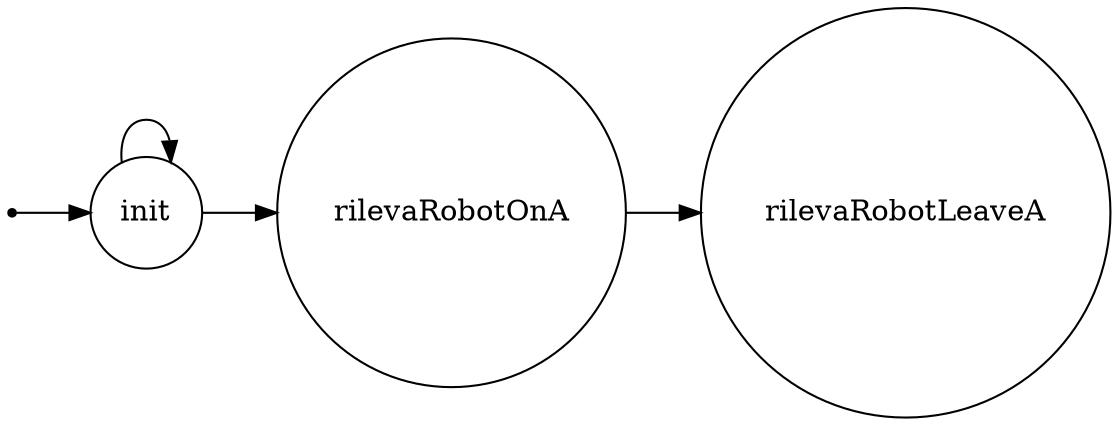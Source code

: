 /*
*
* A GraphViz DOT FSM description 
* Please use a GraphViz visualizer (like http://www.webgraphviz.com)
* 
* Generated by AM,NC,RM
*  
*/
 
digraph finite_state_machine {
  	rankdir=LR;
  	size="8,5"
  	node [shape = point]; iniziale;
  	node [shape = doublecircle]; 
  	node [shape = circle];
  	iniziale -> init [label = ""];
  	
  	
  	init -> rilevaRobotOnA [ label = ""];
  	init -> init [ label = ""];
  	
  	rilevaRobotOnA -> rilevaRobotLeaveA [ label = ""];
}